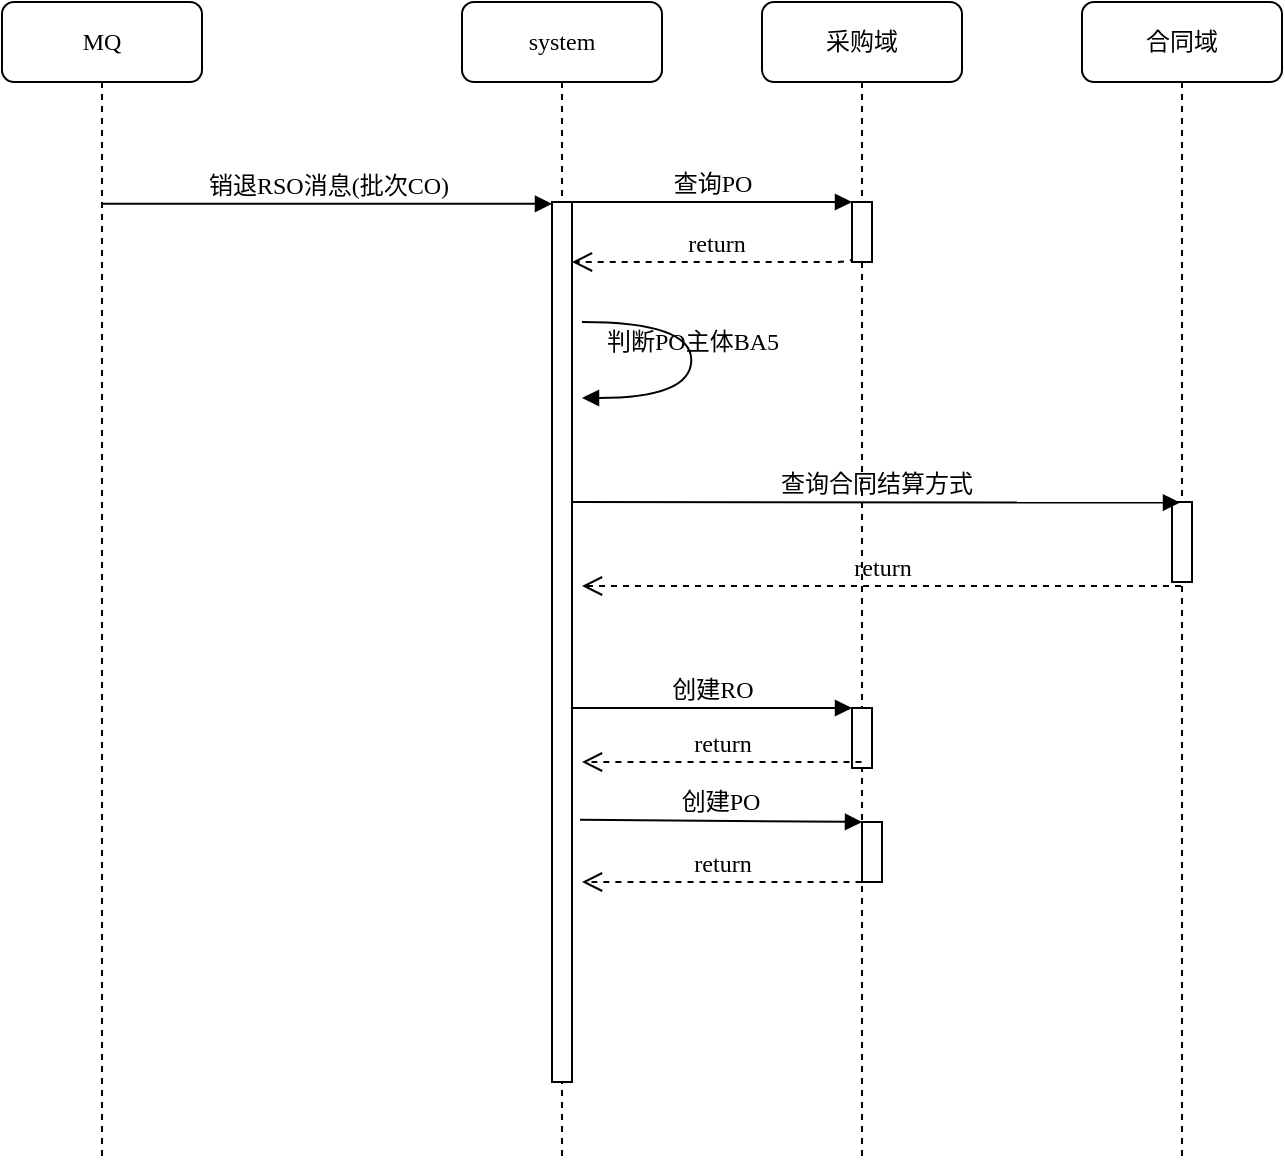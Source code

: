 <mxfile version="13.6.0" type="github">
  <diagram name="Page-1" id="13e1069c-82ec-6db2-03f1-153e76fe0fe0">
    <mxGraphModel dx="2046" dy="534" grid="1" gridSize="10" guides="1" tooltips="1" connect="1" arrows="1" fold="1" page="1" pageScale="1" pageWidth="1100" pageHeight="850" background="#ffffff" math="0" shadow="0">
      <root>
        <mxCell id="0" />
        <mxCell id="1" parent="0" />
        <mxCell id="7baba1c4bc27f4b0-2" value="采购域" style="shape=umlLifeline;perimeter=lifelinePerimeter;whiteSpace=wrap;html=1;container=1;collapsible=0;recursiveResize=0;outlineConnect=0;rounded=1;shadow=0;comic=0;labelBackgroundColor=none;strokeWidth=1;fontFamily=Verdana;fontSize=12;align=center;" parent="1" vertex="1">
          <mxGeometry x="240" y="80" width="100" height="580" as="geometry" />
        </mxCell>
        <mxCell id="7baba1c4bc27f4b0-10" value="" style="html=1;points=[];perimeter=orthogonalPerimeter;rounded=0;shadow=0;comic=0;labelBackgroundColor=none;strokeWidth=1;fontFamily=Verdana;fontSize=12;align=center;" parent="7baba1c4bc27f4b0-2" vertex="1">
          <mxGeometry x="45" y="100" width="10" height="30" as="geometry" />
        </mxCell>
        <mxCell id="lwGybCYyaef7q7pb38MJ-6" value="" style="html=1;points=[];perimeter=orthogonalPerimeter;rounded=0;shadow=0;comic=0;labelBackgroundColor=none;strokeWidth=1;fontFamily=Verdana;fontSize=12;align=center;" vertex="1" parent="7baba1c4bc27f4b0-2">
          <mxGeometry x="45" y="353" width="10" height="30" as="geometry" />
        </mxCell>
        <mxCell id="lwGybCYyaef7q7pb38MJ-10" value="" style="html=1;points=[];perimeter=orthogonalPerimeter;rounded=0;shadow=0;comic=0;labelBackgroundColor=none;strokeWidth=1;fontFamily=Verdana;fontSize=12;align=center;" vertex="1" parent="7baba1c4bc27f4b0-2">
          <mxGeometry x="50" y="410" width="10" height="30" as="geometry" />
        </mxCell>
        <mxCell id="7baba1c4bc27f4b0-4" value="合同域" style="shape=umlLifeline;perimeter=lifelinePerimeter;whiteSpace=wrap;html=1;container=1;collapsible=0;recursiveResize=0;outlineConnect=0;rounded=1;shadow=0;comic=0;labelBackgroundColor=none;strokeWidth=1;fontFamily=Verdana;fontSize=12;align=center;" parent="1" vertex="1">
          <mxGeometry x="400" y="80" width="100" height="580" as="geometry" />
        </mxCell>
        <mxCell id="7baba1c4bc27f4b0-22" value="" style="html=1;points=[];perimeter=orthogonalPerimeter;rounded=0;shadow=0;comic=0;labelBackgroundColor=none;strokeWidth=1;fontFamily=Verdana;fontSize=12;align=center;" parent="7baba1c4bc27f4b0-4" vertex="1">
          <mxGeometry x="45" y="250" width="10" height="40" as="geometry" />
        </mxCell>
        <mxCell id="7baba1c4bc27f4b0-5" value="MQ" style="shape=umlLifeline;perimeter=lifelinePerimeter;whiteSpace=wrap;html=1;container=1;collapsible=0;recursiveResize=0;outlineConnect=0;rounded=1;shadow=0;comic=0;labelBackgroundColor=none;strokeWidth=1;fontFamily=Verdana;fontSize=12;align=center;" parent="1" vertex="1">
          <mxGeometry x="-140" y="80" width="100" height="580" as="geometry" />
        </mxCell>
        <mxCell id="7baba1c4bc27f4b0-8" value="system" style="shape=umlLifeline;perimeter=lifelinePerimeter;whiteSpace=wrap;html=1;container=1;collapsible=0;recursiveResize=0;outlineConnect=0;rounded=1;shadow=0;comic=0;labelBackgroundColor=none;strokeWidth=1;fontFamily=Verdana;fontSize=12;align=center;" parent="1" vertex="1">
          <mxGeometry x="90" y="80" width="100" height="580" as="geometry" />
        </mxCell>
        <mxCell id="7baba1c4bc27f4b0-9" value="" style="html=1;points=[];perimeter=orthogonalPerimeter;rounded=0;shadow=0;comic=0;labelBackgroundColor=none;strokeWidth=1;fontFamily=Verdana;fontSize=12;align=center;" parent="7baba1c4bc27f4b0-8" vertex="1">
          <mxGeometry x="45" y="100" width="10" height="440" as="geometry" />
        </mxCell>
        <mxCell id="7baba1c4bc27f4b0-21" value="return" style="html=1;verticalAlign=bottom;endArrow=open;dashed=1;endSize=8;labelBackgroundColor=none;fontFamily=Verdana;fontSize=12;edgeStyle=elbowEdgeStyle;elbow=vertical;exitX=0;exitY=0.9;exitDx=0;exitDy=0;exitPerimeter=0;" parent="1" source="7baba1c4bc27f4b0-10" target="7baba1c4bc27f4b0-9" edge="1">
          <mxGeometry relative="1" as="geometry">
            <mxPoint x="650" y="306" as="targetPoint" />
            <Array as="points">
              <mxPoint x="140" y="210" />
              <mxPoint x="620" y="260" />
              <mxPoint x="670" y="260" />
              <mxPoint x="700" y="260" />
            </Array>
          </mxGeometry>
        </mxCell>
        <mxCell id="7baba1c4bc27f4b0-23" value="查询合同结算方式" style="html=1;verticalAlign=bottom;endArrow=block;labelBackgroundColor=none;fontFamily=Verdana;fontSize=12;entryX=0.4;entryY=0.007;entryDx=0;entryDy=0;entryPerimeter=0;exitX=1;exitY=0.341;exitDx=0;exitDy=0;exitPerimeter=0;" parent="1" source="7baba1c4bc27f4b0-9" target="7baba1c4bc27f4b0-22" edge="1">
          <mxGeometry relative="1" as="geometry">
            <mxPoint x="510" y="420" as="sourcePoint" />
            <Array as="points" />
          </mxGeometry>
        </mxCell>
        <mxCell id="7baba1c4bc27f4b0-11" value="查询PO" style="html=1;verticalAlign=bottom;endArrow=block;entryX=0;entryY=0;labelBackgroundColor=none;fontFamily=Verdana;fontSize=12;edgeStyle=elbowEdgeStyle;elbow=vertical;" parent="1" source="7baba1c4bc27f4b0-9" target="7baba1c4bc27f4b0-10" edge="1">
          <mxGeometry relative="1" as="geometry">
            <mxPoint x="220" y="190" as="sourcePoint" />
          </mxGeometry>
        </mxCell>
        <mxCell id="lwGybCYyaef7q7pb38MJ-1" value="销退RSO消息(批次CO)" style="html=1;verticalAlign=bottom;endArrow=block;labelBackgroundColor=none;fontFamily=Verdana;fontSize=12;entryX=0;entryY=0.002;entryDx=0;entryDy=0;entryPerimeter=0;" edge="1" parent="1" source="7baba1c4bc27f4b0-5" target="7baba1c4bc27f4b0-9">
          <mxGeometry relative="1" as="geometry">
            <mxPoint x="-30" y="180.0" as="sourcePoint" />
            <mxPoint x="140" y="177" as="targetPoint" />
          </mxGeometry>
        </mxCell>
        <mxCell id="lwGybCYyaef7q7pb38MJ-3" value="判断PO主体BA5" style="html=1;verticalAlign=bottom;endArrow=block;labelBackgroundColor=none;fontFamily=Verdana;fontSize=12;elbow=vertical;edgeStyle=orthogonalEdgeStyle;curved=1;" edge="1" parent="1">
          <mxGeometry relative="1" as="geometry">
            <mxPoint x="150" y="240" as="sourcePoint" />
            <mxPoint x="150" y="278" as="targetPoint" />
            <Array as="points">
              <mxPoint x="204.67" y="240" />
              <mxPoint x="204.67" y="278" />
            </Array>
          </mxGeometry>
        </mxCell>
        <mxCell id="lwGybCYyaef7q7pb38MJ-5" value="return" style="html=1;verticalAlign=bottom;endArrow=open;dashed=1;endSize=8;labelBackgroundColor=none;fontFamily=Verdana;fontSize=12;edgeStyle=elbowEdgeStyle;elbow=vertical;" edge="1" parent="1" source="7baba1c4bc27f4b0-4">
          <mxGeometry relative="1" as="geometry">
            <mxPoint x="150" y="372" as="targetPoint" />
            <Array as="points">
              <mxPoint x="320" y="372" />
              <mxPoint x="120" y="372" />
              <mxPoint x="895" y="421.25" />
              <mxPoint x="945" y="421.25" />
              <mxPoint x="975" y="421.25" />
            </Array>
            <mxPoint x="560" y="368.25" as="sourcePoint" />
          </mxGeometry>
        </mxCell>
        <mxCell id="lwGybCYyaef7q7pb38MJ-7" value="创建RO" style="html=1;verticalAlign=bottom;endArrow=block;labelBackgroundColor=none;fontFamily=Verdana;fontSize=12;entryX=0;entryY=0;entryDx=0;entryDy=0;entryPerimeter=0;" edge="1" parent="1" source="7baba1c4bc27f4b0-9" target="lwGybCYyaef7q7pb38MJ-6">
          <mxGeometry relative="1" as="geometry">
            <mxPoint x="150" y="433" as="sourcePoint" />
            <mxPoint x="442" y="423.24" as="targetPoint" />
            <Array as="points" />
          </mxGeometry>
        </mxCell>
        <mxCell id="lwGybCYyaef7q7pb38MJ-9" value="return" style="html=1;verticalAlign=bottom;endArrow=open;dashed=1;endSize=8;labelBackgroundColor=none;fontFamily=Verdana;fontSize=12;edgeStyle=elbowEdgeStyle;elbow=vertical;" edge="1" parent="1">
          <mxGeometry relative="1" as="geometry">
            <mxPoint x="150" y="520" as="targetPoint" />
            <Array as="points">
              <mxPoint x="160.25" y="520" />
              <mxPoint x="-39.75" y="520" />
              <mxPoint x="735.25" y="569.25" />
              <mxPoint x="785.25" y="569.25" />
              <mxPoint x="815.25" y="569.25" />
            </Array>
            <mxPoint x="289.75" y="520" as="sourcePoint" />
          </mxGeometry>
        </mxCell>
        <mxCell id="lwGybCYyaef7q7pb38MJ-11" value="创建PO" style="html=1;verticalAlign=bottom;endArrow=block;labelBackgroundColor=none;fontFamily=Verdana;fontSize=12;entryX=0;entryY=0;entryDx=0;entryDy=0;entryPerimeter=0;exitX=1.4;exitY=0.702;exitDx=0;exitDy=0;exitPerimeter=0;" edge="1" target="lwGybCYyaef7q7pb38MJ-10" parent="1" source="7baba1c4bc27f4b0-9">
          <mxGeometry relative="1" as="geometry">
            <mxPoint x="150" y="490" as="sourcePoint" />
            <mxPoint x="452" y="433.24" as="targetPoint" />
            <Array as="points" />
          </mxGeometry>
        </mxCell>
        <mxCell id="lwGybCYyaef7q7pb38MJ-12" value="return" style="html=1;verticalAlign=bottom;endArrow=open;dashed=1;endSize=8;labelBackgroundColor=none;fontFamily=Verdana;fontSize=12;edgeStyle=elbowEdgeStyle;elbow=vertical;" edge="1" parent="1">
          <mxGeometry relative="1" as="geometry">
            <mxPoint x="150" y="460" as="targetPoint" />
            <Array as="points">
              <mxPoint x="160.25" y="460" />
              <mxPoint x="-39.75" y="460" />
              <mxPoint x="735.25" y="509.25" />
              <mxPoint x="785.25" y="509.25" />
              <mxPoint x="815.25" y="509.25" />
            </Array>
            <mxPoint x="289.75" y="460" as="sourcePoint" />
          </mxGeometry>
        </mxCell>
      </root>
    </mxGraphModel>
  </diagram>
</mxfile>
